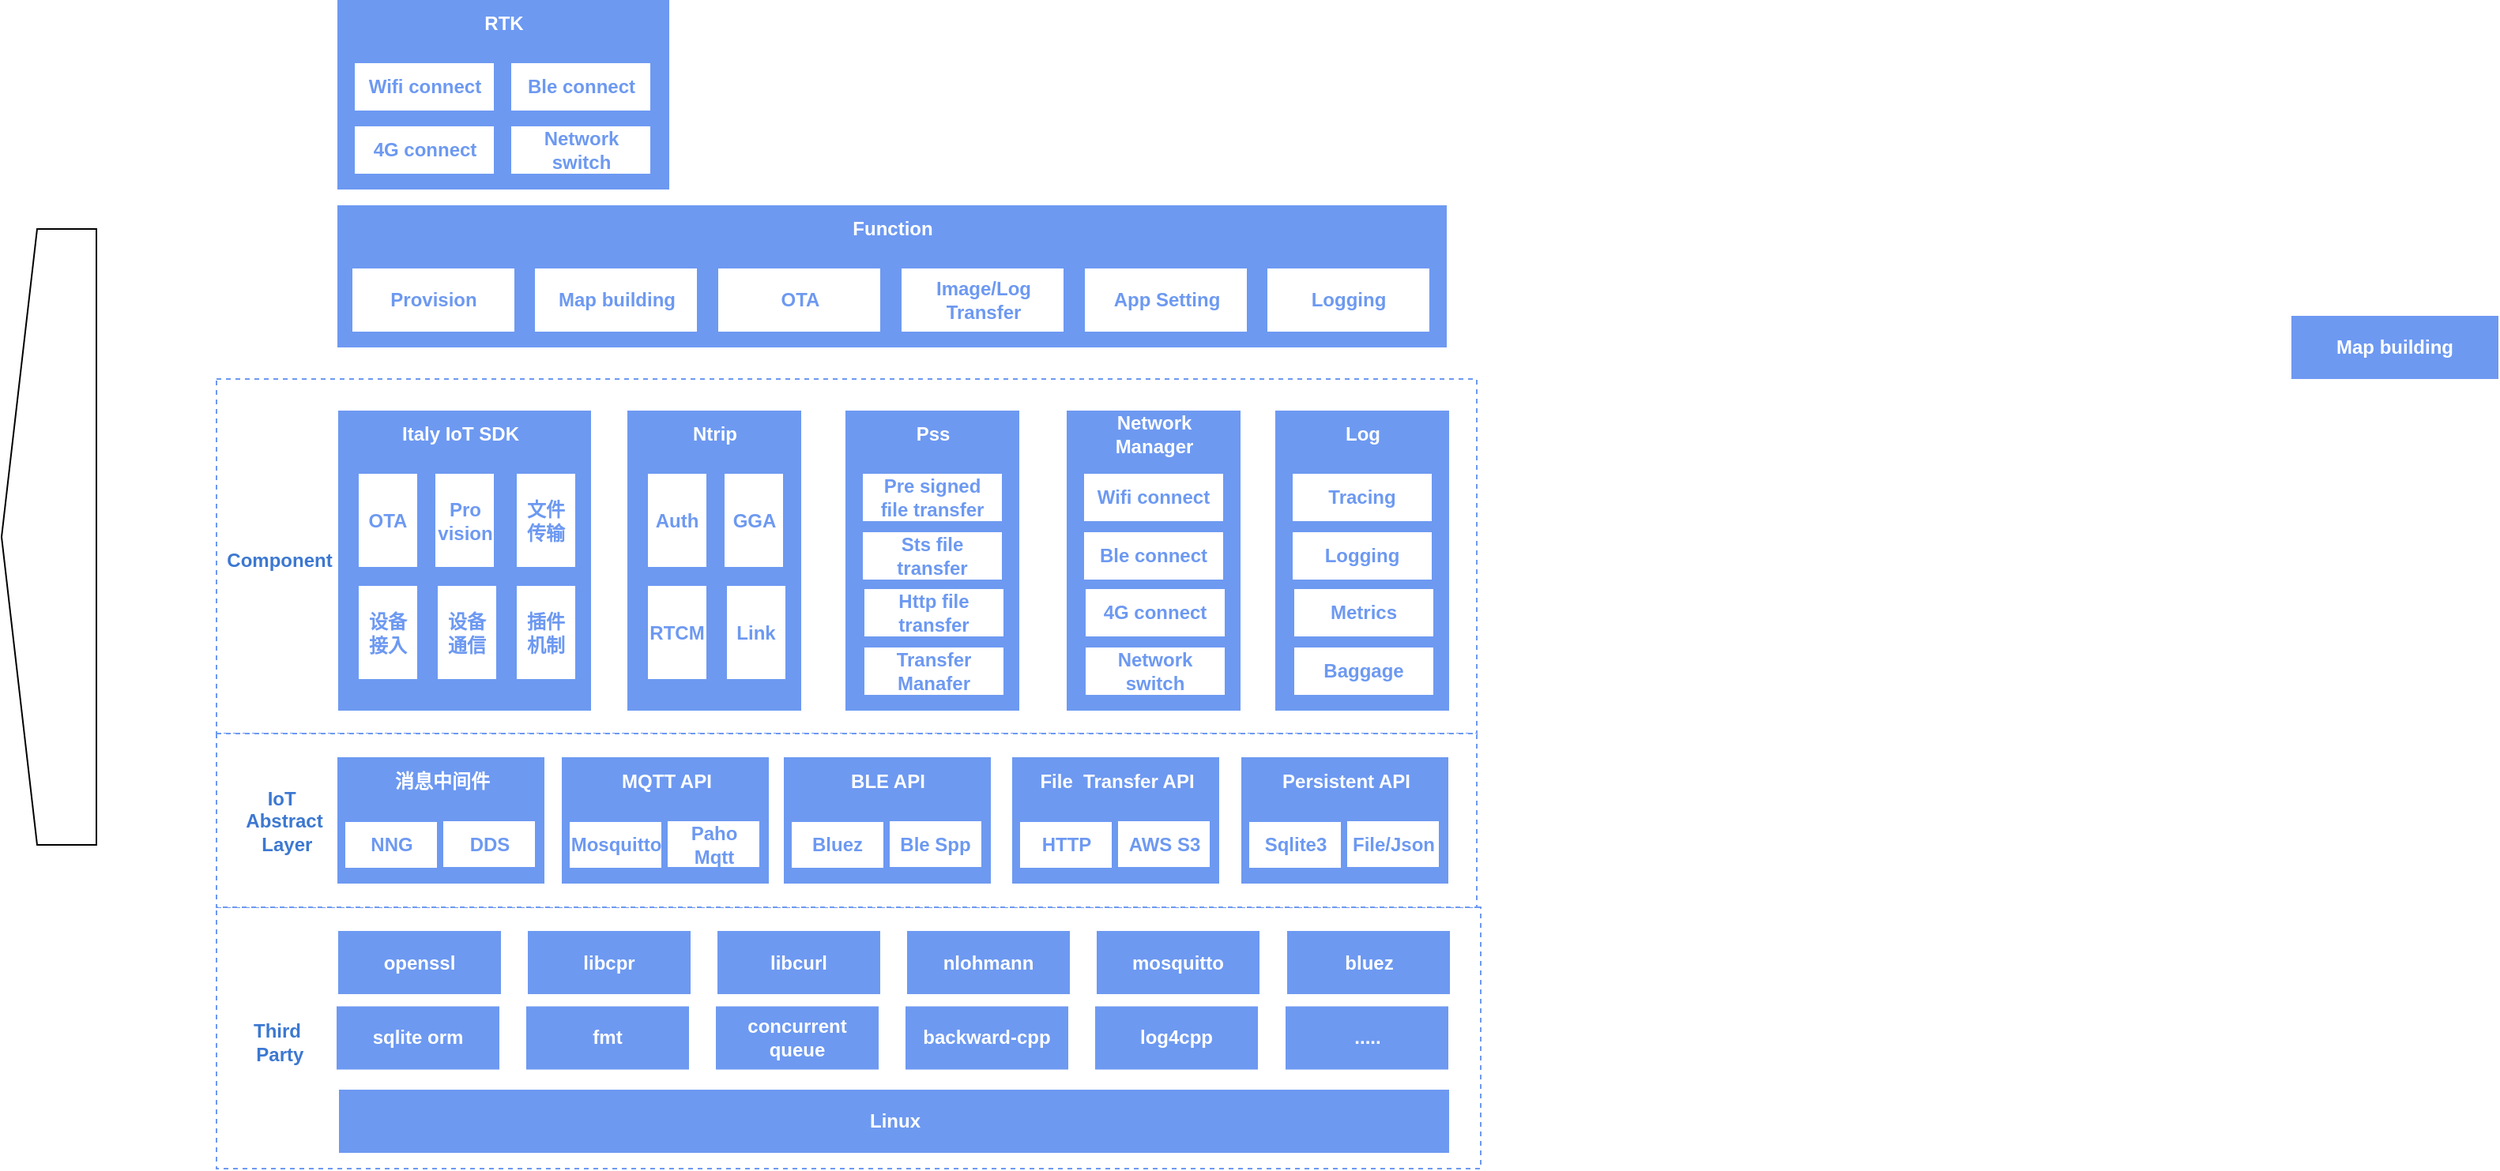 <mxfile version="24.2.5" type="github">
  <diagram name="Page-1" id="l_OiwGUTq0qdKfJkXdF_">
    <mxGraphModel dx="2349" dy="774" grid="1" gridSize="10" guides="1" tooltips="1" connect="1" arrows="1" fold="1" page="1" pageScale="1" pageWidth="980" pageHeight="1390" math="0" shadow="0">
      <root>
        <mxCell id="0" />
        <mxCell id="1" parent="0" />
        <mxCell id="LwNcviMzNNnvvnob7Xeb-73" value="" style="rounded=0;whiteSpace=wrap;html=1;dashed=1;strokeColor=#6D99F1;strokeWidth=1;" parent="1" vertex="1">
          <mxGeometry x="80" y="350" width="797.5" height="224.5" as="geometry" />
        </mxCell>
        <mxCell id="pYx0bb8y0Nwebs5ZcUZV-15" value="" style="rounded=0;whiteSpace=wrap;html=1;dashed=1;strokeColor=#6D99F1;strokeWidth=1;" vertex="1" parent="1">
          <mxGeometry x="80" y="684.5" width="800" height="165.5" as="geometry" />
        </mxCell>
        <mxCell id="LwNcviMzNNnvvnob7Xeb-115" value="" style="rounded=0;whiteSpace=wrap;html=1;dashed=1;strokeColor=#6D99F1;strokeWidth=1;" parent="1" vertex="1">
          <mxGeometry x="80" y="574.5" width="797.5" height="110" as="geometry" />
        </mxCell>
        <mxCell id="LwNcviMzNNnvvnob7Xeb-47" value="" style="shape=offPageConnector;whiteSpace=wrap;html=1;rotation=90;" parent="1" vertex="1">
          <mxGeometry x="-221" y="420" width="390" height="60" as="geometry" />
        </mxCell>
        <mxCell id="LwNcviMzNNnvvnob7Xeb-116" value="IoT&amp;nbsp;&lt;div&gt;Abstract&lt;/div&gt;&lt;div&gt;&amp;nbsp;Layer&lt;/div&gt;" style="text;html=1;align=center;verticalAlign=middle;whiteSpace=wrap;rounded=0;fontStyle=1;fontColor=#3C78D1;" parent="1" vertex="1">
          <mxGeometry x="87.5" y="576.75" width="70" height="105.5" as="geometry" />
        </mxCell>
        <mxCell id="LwNcviMzNNnvvnob7Xeb-117" value="Component" style="text;html=1;align=center;verticalAlign=middle;whiteSpace=wrap;rounded=0;fontStyle=1;fontColor=#3C78D1;" parent="1" vertex="1">
          <mxGeometry x="80" y="350" width="80" height="230" as="geometry" />
        </mxCell>
        <mxCell id="LwNcviMzNNnvvnob7Xeb-168" value="" style="rounded=0;whiteSpace=wrap;html=1;fillColor=#6D99F1;strokeColor=none;" parent="1" vertex="1">
          <mxGeometry x="156.5" y="589.5" width="131" height="80" as="geometry" />
        </mxCell>
        <mxCell id="LwNcviMzNNnvvnob7Xeb-170" value="消息中间件" style="text;html=1;strokeColor=none;fillColor=none;align=center;verticalAlign=middle;whiteSpace=wrap;rounded=0;fontColor=#FFFFFF;fontStyle=1;movable=1;resizable=1;rotatable=1;deletable=1;editable=1;locked=0;connectable=1;" parent="1" vertex="1">
          <mxGeometry x="157.5" y="589.5" width="130" height="30" as="geometry" />
        </mxCell>
        <mxCell id="LwNcviMzNNnvvnob7Xeb-172" value="NNG" style="rounded=0;whiteSpace=wrap;html=1;strokeColor=none;fontColor=#6D99F1;fontStyle=1" parent="1" vertex="1">
          <mxGeometry x="161.5" y="630.5" width="58" height="29" as="geometry" />
        </mxCell>
        <mxCell id="LwNcviMzNNnvvnob7Xeb-192" value="DDS" style="rounded=0;whiteSpace=wrap;html=1;strokeColor=none;fontColor=#6D99F1;fontStyle=1" parent="1" vertex="1">
          <mxGeometry x="223.5" y="630" width="58" height="29" as="geometry" />
        </mxCell>
        <mxCell id="LwNcviMzNNnvvnob7Xeb-194" value="" style="rounded=0;whiteSpace=wrap;html=1;fillColor=#6D99F1;strokeColor=none;" parent="1" vertex="1">
          <mxGeometry x="298.5" y="589.5" width="131" height="80" as="geometry" />
        </mxCell>
        <mxCell id="LwNcviMzNNnvvnob7Xeb-195" value="MQTT API" style="text;html=1;strokeColor=none;fillColor=none;align=center;verticalAlign=middle;whiteSpace=wrap;rounded=0;fontColor=#FFFFFF;fontStyle=1;movable=1;resizable=1;rotatable=1;deletable=1;editable=1;locked=0;connectable=1;" parent="1" vertex="1">
          <mxGeometry x="299.5" y="589.5" width="130" height="30" as="geometry" />
        </mxCell>
        <mxCell id="LwNcviMzNNnvvnob7Xeb-196" value="Mosquitto" style="rounded=0;whiteSpace=wrap;html=1;strokeColor=none;fontColor=#6D99F1;fontStyle=1" parent="1" vertex="1">
          <mxGeometry x="303.5" y="630.5" width="58" height="29" as="geometry" />
        </mxCell>
        <mxCell id="LwNcviMzNNnvvnob7Xeb-197" value="Paho Mqtt" style="rounded=0;whiteSpace=wrap;html=1;strokeColor=none;fontColor=#6D99F1;fontStyle=1" parent="1" vertex="1">
          <mxGeometry x="365.5" y="630" width="58" height="29" as="geometry" />
        </mxCell>
        <mxCell id="LwNcviMzNNnvvnob7Xeb-198" value="" style="rounded=0;whiteSpace=wrap;html=1;fillColor=#6D99F1;strokeColor=none;" parent="1" vertex="1">
          <mxGeometry x="439" y="589.5" width="131" height="80" as="geometry" />
        </mxCell>
        <mxCell id="LwNcviMzNNnvvnob7Xeb-199" value="BLE API" style="text;html=1;strokeColor=none;fillColor=none;align=center;verticalAlign=middle;whiteSpace=wrap;rounded=0;fontColor=#FFFFFF;fontStyle=1;movable=1;resizable=1;rotatable=1;deletable=1;editable=1;locked=0;connectable=1;" parent="1" vertex="1">
          <mxGeometry x="440" y="589.5" width="130" height="30" as="geometry" />
        </mxCell>
        <mxCell id="LwNcviMzNNnvvnob7Xeb-200" value="Bluez" style="rounded=0;whiteSpace=wrap;html=1;strokeColor=none;fontColor=#6D99F1;fontStyle=1" parent="1" vertex="1">
          <mxGeometry x="444" y="630.5" width="58" height="29" as="geometry" />
        </mxCell>
        <mxCell id="LwNcviMzNNnvvnob7Xeb-201" value="Ble Spp" style="rounded=0;whiteSpace=wrap;html=1;strokeColor=none;fontColor=#6D99F1;fontStyle=1" parent="1" vertex="1">
          <mxGeometry x="506" y="630" width="58" height="29" as="geometry" />
        </mxCell>
        <mxCell id="LwNcviMzNNnvvnob7Xeb-202" value="" style="rounded=0;whiteSpace=wrap;html=1;fillColor=#6D99F1;strokeColor=none;" parent="1" vertex="1">
          <mxGeometry x="583.5" y="589.5" width="131" height="80" as="geometry" />
        </mxCell>
        <mxCell id="LwNcviMzNNnvvnob7Xeb-203" value="File&amp;nbsp; Transfer API" style="text;html=1;strokeColor=none;fillColor=none;align=center;verticalAlign=middle;whiteSpace=wrap;rounded=0;fontColor=#FFFFFF;fontStyle=1;movable=1;resizable=1;rotatable=1;deletable=1;editable=1;locked=0;connectable=1;" parent="1" vertex="1">
          <mxGeometry x="584.5" y="589.5" width="130" height="30" as="geometry" />
        </mxCell>
        <mxCell id="LwNcviMzNNnvvnob7Xeb-204" value="HTTP" style="rounded=0;whiteSpace=wrap;html=1;strokeColor=none;fontColor=#6D99F1;fontStyle=1" parent="1" vertex="1">
          <mxGeometry x="588.5" y="630.5" width="58" height="29" as="geometry" />
        </mxCell>
        <mxCell id="LwNcviMzNNnvvnob7Xeb-205" value="AWS S3" style="rounded=0;whiteSpace=wrap;html=1;strokeColor=none;fontColor=#6D99F1;fontStyle=1" parent="1" vertex="1">
          <mxGeometry x="650.5" y="630" width="58" height="29" as="geometry" />
        </mxCell>
        <mxCell id="LwNcviMzNNnvvnob7Xeb-206" value="" style="rounded=0;whiteSpace=wrap;html=1;fillColor=#6D99F1;strokeColor=none;" parent="1" vertex="1">
          <mxGeometry x="728.5" y="589.5" width="131" height="80" as="geometry" />
        </mxCell>
        <mxCell id="LwNcviMzNNnvvnob7Xeb-207" value="Persistent API" style="text;html=1;strokeColor=none;fillColor=none;align=center;verticalAlign=middle;whiteSpace=wrap;rounded=0;fontColor=#FFFFFF;fontStyle=1;movable=1;resizable=1;rotatable=1;deletable=1;editable=1;locked=0;connectable=1;" parent="1" vertex="1">
          <mxGeometry x="729.5" y="589.5" width="130" height="30" as="geometry" />
        </mxCell>
        <mxCell id="LwNcviMzNNnvvnob7Xeb-208" value="Sqlite3" style="rounded=0;whiteSpace=wrap;html=1;strokeColor=none;fontColor=#6D99F1;fontStyle=1" parent="1" vertex="1">
          <mxGeometry x="733.5" y="630.5" width="58" height="29" as="geometry" />
        </mxCell>
        <mxCell id="LwNcviMzNNnvvnob7Xeb-209" value="File/Json" style="rounded=0;whiteSpace=wrap;html=1;strokeColor=none;fontColor=#6D99F1;fontStyle=1" parent="1" vertex="1">
          <mxGeometry x="795.5" y="630" width="58" height="29" as="geometry" />
        </mxCell>
        <mxCell id="pYx0bb8y0Nwebs5ZcUZV-1" value="&lt;font color=&quot;#ffffff&quot;&gt;&lt;b&gt;openssl&lt;/b&gt;&lt;/font&gt;" style="rounded=0;whiteSpace=wrap;html=1;fillColor=#6D99F1;strokeColor=none;" vertex="1" parent="1">
          <mxGeometry x="157" y="699.5" width="103" height="40" as="geometry" />
        </mxCell>
        <mxCell id="pYx0bb8y0Nwebs5ZcUZV-17" value="Third&lt;div&gt;&amp;nbsp;Party&lt;/div&gt;" style="text;html=1;align=center;verticalAlign=middle;whiteSpace=wrap;rounded=0;fontStyle=1;fontColor=#3C78D1;" vertex="1" parent="1">
          <mxGeometry x="80" y="690" width="76.5" height="160" as="geometry" />
        </mxCell>
        <mxCell id="pYx0bb8y0Nwebs5ZcUZV-37" value="" style="group" vertex="1" connectable="0" parent="1">
          <mxGeometry x="157" y="370" width="160" height="190" as="geometry" />
        </mxCell>
        <mxCell id="LwNcviMzNNnvvnob7Xeb-74" value="" style="rounded=0;whiteSpace=wrap;html=1;fillColor=#6D99F1;strokeColor=none;" parent="pYx0bb8y0Nwebs5ZcUZV-37" vertex="1">
          <mxGeometry width="160" height="190" as="geometry" />
        </mxCell>
        <mxCell id="LwNcviMzNNnvvnob7Xeb-72" value="Italy IoT SDK" style="text;html=1;strokeColor=none;fillColor=none;align=center;verticalAlign=middle;whiteSpace=wrap;rounded=0;fontColor=#6d99f1;fontStyle=1;movable=1;resizable=1;rotatable=1;deletable=1;editable=1;locked=0;connectable=1;" parent="pYx0bb8y0Nwebs5ZcUZV-37" vertex="1">
          <mxGeometry x="18.5" y="40" width="95" height="30" as="geometry" />
        </mxCell>
        <mxCell id="LwNcviMzNNnvvnob7Xeb-75" value="设备接入" style="rounded=0;whiteSpace=wrap;html=1;strokeColor=none;fontColor=#6D99F1;fontStyle=1" parent="pYx0bb8y0Nwebs5ZcUZV-37" vertex="1">
          <mxGeometry x="13" y="111" width="37" height="59" as="geometry" />
        </mxCell>
        <mxCell id="LwNcviMzNNnvvnob7Xeb-76" value="Italy IoT SDK" style="text;html=1;strokeColor=none;fillColor=none;align=center;verticalAlign=middle;whiteSpace=wrap;rounded=0;fontColor=#FFFFFF;fontStyle=1;movable=1;resizable=1;rotatable=1;deletable=1;editable=1;locked=0;connectable=1;" parent="pYx0bb8y0Nwebs5ZcUZV-37" vertex="1">
          <mxGeometry x="30" width="95" height="30" as="geometry" />
        </mxCell>
        <mxCell id="LwNcviMzNNnvvnob7Xeb-78" value="设备通信" style="rounded=0;whiteSpace=wrap;html=1;strokeColor=none;fontColor=#6D99F1;fontStyle=1" parent="pYx0bb8y0Nwebs5ZcUZV-37" vertex="1">
          <mxGeometry x="63" y="111" width="37" height="59" as="geometry" />
        </mxCell>
        <mxCell id="LwNcviMzNNnvvnob7Xeb-79" value="插件机制" style="rounded=0;whiteSpace=wrap;html=1;strokeColor=none;fontColor=#6D99F1;fontStyle=1" parent="pYx0bb8y0Nwebs5ZcUZV-37" vertex="1">
          <mxGeometry x="113" y="111" width="37" height="59" as="geometry" />
        </mxCell>
        <mxCell id="LwNcviMzNNnvvnob7Xeb-80" value="OTA" style="rounded=0;whiteSpace=wrap;html=1;strokeColor=none;fontColor=#6D99F1;fontStyle=1" parent="pYx0bb8y0Nwebs5ZcUZV-37" vertex="1">
          <mxGeometry x="13" y="40" width="37" height="59" as="geometry" />
        </mxCell>
        <mxCell id="LwNcviMzNNnvvnob7Xeb-81" value="Pro&lt;div&gt;vision&lt;/div&gt;" style="rounded=0;whiteSpace=wrap;html=1;strokeColor=none;fontColor=#6D99F1;fontStyle=1" parent="pYx0bb8y0Nwebs5ZcUZV-37" vertex="1">
          <mxGeometry x="61.5" y="40" width="37" height="59" as="geometry" />
        </mxCell>
        <mxCell id="LwNcviMzNNnvvnob7Xeb-82" value="文件传输" style="rounded=0;whiteSpace=wrap;html=1;strokeColor=none;fontColor=#6D99F1;fontStyle=1" parent="pYx0bb8y0Nwebs5ZcUZV-37" vertex="1">
          <mxGeometry x="113" y="40" width="37" height="59" as="geometry" />
        </mxCell>
        <mxCell id="pYx0bb8y0Nwebs5ZcUZV-38" value="" style="group" vertex="1" connectable="0" parent="1">
          <mxGeometry x="340" y="370" width="110" height="190" as="geometry" />
        </mxCell>
        <mxCell id="LwNcviMzNNnvvnob7Xeb-83" value="" style="rounded=0;whiteSpace=wrap;html=1;fillColor=#6D99F1;strokeColor=none;" parent="pYx0bb8y0Nwebs5ZcUZV-38" vertex="1">
          <mxGeometry width="110" height="190" as="geometry" />
        </mxCell>
        <mxCell id="LwNcviMzNNnvvnob7Xeb-84" value="RTCM" style="rounded=0;whiteSpace=wrap;html=1;strokeColor=none;fontColor=#6D99F1;fontStyle=1" parent="pYx0bb8y0Nwebs5ZcUZV-38" vertex="1">
          <mxGeometry x="13" y="111" width="37" height="59" as="geometry" />
        </mxCell>
        <mxCell id="LwNcviMzNNnvvnob7Xeb-85" value="Ntrip" style="text;html=1;strokeColor=none;fillColor=none;align=center;verticalAlign=middle;whiteSpace=wrap;rounded=0;fontColor=#FFFFFF;fontStyle=1;movable=1;resizable=1;rotatable=1;deletable=1;editable=1;locked=0;connectable=1;" parent="pYx0bb8y0Nwebs5ZcUZV-38" vertex="1">
          <mxGeometry x="7.5" width="95" height="30" as="geometry" />
        </mxCell>
        <mxCell id="LwNcviMzNNnvvnob7Xeb-86" value="Link" style="rounded=0;whiteSpace=wrap;html=1;strokeColor=none;fontColor=#6D99F1;fontStyle=1" parent="pYx0bb8y0Nwebs5ZcUZV-38" vertex="1">
          <mxGeometry x="63" y="111" width="37" height="59" as="geometry" />
        </mxCell>
        <mxCell id="LwNcviMzNNnvvnob7Xeb-88" value="Auth" style="rounded=0;whiteSpace=wrap;html=1;strokeColor=none;fontColor=#6D99F1;fontStyle=1" parent="pYx0bb8y0Nwebs5ZcUZV-38" vertex="1">
          <mxGeometry x="13" y="40" width="37" height="59" as="geometry" />
        </mxCell>
        <mxCell id="LwNcviMzNNnvvnob7Xeb-89" value="GGA" style="rounded=0;whiteSpace=wrap;html=1;strokeColor=none;fontColor=#6D99F1;fontStyle=1" parent="pYx0bb8y0Nwebs5ZcUZV-38" vertex="1">
          <mxGeometry x="61.5" y="40" width="37" height="59" as="geometry" />
        </mxCell>
        <mxCell id="pYx0bb8y0Nwebs5ZcUZV-39" value="" style="group" vertex="1" connectable="0" parent="1">
          <mxGeometry x="478" y="370" width="110" height="190" as="geometry" />
        </mxCell>
        <mxCell id="LwNcviMzNNnvvnob7Xeb-97" value="" style="rounded=0;whiteSpace=wrap;html=1;fillColor=#6D99F1;strokeColor=none;" parent="pYx0bb8y0Nwebs5ZcUZV-39" vertex="1">
          <mxGeometry width="110" height="190" as="geometry" />
        </mxCell>
        <mxCell id="LwNcviMzNNnvvnob7Xeb-98" value="Http file&lt;div&gt;transfer&lt;/div&gt;" style="rounded=0;whiteSpace=wrap;html=1;strokeColor=none;fontColor=#6D99F1;fontStyle=1" parent="pYx0bb8y0Nwebs5ZcUZV-39" vertex="1">
          <mxGeometry x="12" y="113" width="88" height="30" as="geometry" />
        </mxCell>
        <mxCell id="LwNcviMzNNnvvnob7Xeb-99" value="Pss" style="text;html=1;strokeColor=none;fillColor=none;align=center;verticalAlign=middle;whiteSpace=wrap;rounded=0;fontColor=#FFFFFF;fontStyle=1;movable=1;resizable=1;rotatable=1;deletable=1;editable=1;locked=0;connectable=1;" parent="pYx0bb8y0Nwebs5ZcUZV-39" vertex="1">
          <mxGeometry x="7.5" width="95" height="30" as="geometry" />
        </mxCell>
        <mxCell id="pYx0bb8y0Nwebs5ZcUZV-21" value="Sts file&lt;div&gt;transfer&lt;/div&gt;" style="rounded=0;whiteSpace=wrap;html=1;strokeColor=none;fontColor=#6D99F1;fontStyle=1" vertex="1" parent="pYx0bb8y0Nwebs5ZcUZV-39">
          <mxGeometry x="11" y="77" width="88" height="30" as="geometry" />
        </mxCell>
        <mxCell id="pYx0bb8y0Nwebs5ZcUZV-22" value="Pre signed&lt;div&gt;file transfer&lt;/div&gt;" style="rounded=0;whiteSpace=wrap;html=1;strokeColor=none;fontColor=#6D99F1;fontStyle=1" vertex="1" parent="pYx0bb8y0Nwebs5ZcUZV-39">
          <mxGeometry x="11" y="40" width="88" height="30" as="geometry" />
        </mxCell>
        <mxCell id="pYx0bb8y0Nwebs5ZcUZV-24" value="Transfer&lt;div&gt;Manafer&lt;/div&gt;" style="rounded=0;whiteSpace=wrap;html=1;strokeColor=none;fontColor=#6D99F1;fontStyle=1" vertex="1" parent="pYx0bb8y0Nwebs5ZcUZV-39">
          <mxGeometry x="12" y="150" width="88" height="30" as="geometry" />
        </mxCell>
        <mxCell id="pYx0bb8y0Nwebs5ZcUZV-40" value="" style="group" vertex="1" connectable="0" parent="1">
          <mxGeometry x="618" y="370" width="110" height="190" as="geometry" />
        </mxCell>
        <mxCell id="pYx0bb8y0Nwebs5ZcUZV-25" value="" style="rounded=0;whiteSpace=wrap;html=1;fillColor=#6D99F1;strokeColor=none;" vertex="1" parent="pYx0bb8y0Nwebs5ZcUZV-40">
          <mxGeometry width="110" height="190" as="geometry" />
        </mxCell>
        <mxCell id="pYx0bb8y0Nwebs5ZcUZV-26" value="4G connect" style="rounded=0;whiteSpace=wrap;html=1;strokeColor=none;fontColor=#6D99F1;fontStyle=1" vertex="1" parent="pYx0bb8y0Nwebs5ZcUZV-40">
          <mxGeometry x="12" y="113" width="88" height="30" as="geometry" />
        </mxCell>
        <mxCell id="pYx0bb8y0Nwebs5ZcUZV-27" value="Network Manager" style="text;html=1;strokeColor=none;fillColor=none;align=center;verticalAlign=middle;whiteSpace=wrap;rounded=0;fontColor=#FFFFFF;fontStyle=1;movable=1;resizable=1;rotatable=1;deletable=1;editable=1;locked=0;connectable=1;" vertex="1" parent="pYx0bb8y0Nwebs5ZcUZV-40">
          <mxGeometry x="7.5" width="95" height="30" as="geometry" />
        </mxCell>
        <mxCell id="pYx0bb8y0Nwebs5ZcUZV-28" value="Ble connect" style="rounded=0;whiteSpace=wrap;html=1;strokeColor=none;fontColor=#6D99F1;fontStyle=1" vertex="1" parent="pYx0bb8y0Nwebs5ZcUZV-40">
          <mxGeometry x="11" y="77" width="88" height="30" as="geometry" />
        </mxCell>
        <mxCell id="pYx0bb8y0Nwebs5ZcUZV-29" value="Wifi connect" style="rounded=0;whiteSpace=wrap;html=1;strokeColor=none;fontColor=#6D99F1;fontStyle=1" vertex="1" parent="pYx0bb8y0Nwebs5ZcUZV-40">
          <mxGeometry x="11" y="40" width="88" height="30" as="geometry" />
        </mxCell>
        <mxCell id="pYx0bb8y0Nwebs5ZcUZV-30" value="Network switch" style="rounded=0;whiteSpace=wrap;html=1;strokeColor=none;fontColor=#6D99F1;fontStyle=1" vertex="1" parent="pYx0bb8y0Nwebs5ZcUZV-40">
          <mxGeometry x="12" y="150" width="88" height="30" as="geometry" />
        </mxCell>
        <mxCell id="pYx0bb8y0Nwebs5ZcUZV-31" value="" style="rounded=0;whiteSpace=wrap;html=1;fillColor=#6D99F1;strokeColor=none;container=0;" vertex="1" parent="1">
          <mxGeometry x="750" y="370" width="110" height="190" as="geometry" />
        </mxCell>
        <mxCell id="pYx0bb8y0Nwebs5ZcUZV-32" value="Metrics" style="rounded=0;whiteSpace=wrap;html=1;strokeColor=none;fontColor=#6D99F1;fontStyle=1;container=0;" vertex="1" parent="1">
          <mxGeometry x="762" y="483" width="88" height="30" as="geometry" />
        </mxCell>
        <mxCell id="pYx0bb8y0Nwebs5ZcUZV-33" value="Log" style="text;html=1;strokeColor=none;fillColor=none;align=center;verticalAlign=middle;whiteSpace=wrap;rounded=0;fontColor=#FFFFFF;fontStyle=1;movable=1;resizable=1;rotatable=1;deletable=1;editable=1;locked=0;connectable=1;container=0;" vertex="1" parent="1">
          <mxGeometry x="757.5" y="370" width="95" height="30" as="geometry" />
        </mxCell>
        <mxCell id="pYx0bb8y0Nwebs5ZcUZV-34" value="Logging" style="rounded=0;whiteSpace=wrap;html=1;strokeColor=none;fontColor=#6D99F1;fontStyle=1;container=0;" vertex="1" parent="1">
          <mxGeometry x="761" y="447" width="88" height="30" as="geometry" />
        </mxCell>
        <mxCell id="pYx0bb8y0Nwebs5ZcUZV-35" value="Tracing" style="rounded=0;whiteSpace=wrap;html=1;strokeColor=none;fontColor=#6D99F1;fontStyle=1;container=0;" vertex="1" parent="1">
          <mxGeometry x="761" y="410" width="88" height="30" as="geometry" />
        </mxCell>
        <mxCell id="pYx0bb8y0Nwebs5ZcUZV-36" value="Baggage" style="rounded=0;whiteSpace=wrap;html=1;strokeColor=none;fontColor=#6D99F1;fontStyle=1;container=0;" vertex="1" parent="1">
          <mxGeometry x="762" y="520" width="88" height="30" as="geometry" />
        </mxCell>
        <mxCell id="pYx0bb8y0Nwebs5ZcUZV-43" value="" style="rounded=0;whiteSpace=wrap;html=1;fillColor=#6D99F1;strokeColor=none;" vertex="1" parent="1">
          <mxGeometry x="156.5" y="240" width="702" height="90" as="geometry" />
        </mxCell>
        <mxCell id="pYx0bb8y0Nwebs5ZcUZV-46" value="&lt;font color=&quot;#ffffff&quot;&gt;&lt;b&gt;Map building&lt;/b&gt;&lt;/font&gt;" style="rounded=0;whiteSpace=wrap;html=1;fillColor=#6D99F1;strokeColor=none;" vertex="1" parent="1">
          <mxGeometry x="1393" y="310" width="131" height="40" as="geometry" />
        </mxCell>
        <mxCell id="pYx0bb8y0Nwebs5ZcUZV-47" value="Provision" style="rounded=0;whiteSpace=wrap;html=1;strokeColor=none;fontColor=#6D99F1;fontStyle=1;container=0;" vertex="1" parent="1">
          <mxGeometry x="166" y="280" width="102.5" height="40" as="geometry" />
        </mxCell>
        <mxCell id="pYx0bb8y0Nwebs5ZcUZV-49" value="Map building" style="rounded=0;whiteSpace=wrap;html=1;strokeColor=none;fontColor=#6D99F1;fontStyle=1;container=0;" vertex="1" parent="1">
          <mxGeometry x="281.5" y="280" width="102.5" height="40" as="geometry" />
        </mxCell>
        <mxCell id="pYx0bb8y0Nwebs5ZcUZV-50" value="OTA" style="rounded=0;whiteSpace=wrap;html=1;strokeColor=none;fontColor=#6D99F1;fontStyle=1;container=0;" vertex="1" parent="1">
          <mxGeometry x="397.5" y="280" width="102.5" height="40" as="geometry" />
        </mxCell>
        <mxCell id="pYx0bb8y0Nwebs5ZcUZV-51" value="Image/Log Transfer" style="rounded=0;whiteSpace=wrap;html=1;strokeColor=none;fontColor=#6D99F1;fontStyle=1;container=0;" vertex="1" parent="1">
          <mxGeometry x="513.5" y="280" width="102.5" height="40" as="geometry" />
        </mxCell>
        <mxCell id="pYx0bb8y0Nwebs5ZcUZV-52" value="App Setting" style="rounded=0;whiteSpace=wrap;html=1;strokeColor=none;fontColor=#6D99F1;fontStyle=1;container=0;" vertex="1" parent="1">
          <mxGeometry x="629.5" y="280" width="102.5" height="40" as="geometry" />
        </mxCell>
        <mxCell id="pYx0bb8y0Nwebs5ZcUZV-54" value="Logging" style="rounded=0;whiteSpace=wrap;html=1;strokeColor=none;fontColor=#6D99F1;fontStyle=1;container=0;" vertex="1" parent="1">
          <mxGeometry x="745" y="280" width="102.5" height="40" as="geometry" />
        </mxCell>
        <mxCell id="pYx0bb8y0Nwebs5ZcUZV-62" value="Function" style="text;html=1;strokeColor=none;fillColor=none;align=center;verticalAlign=middle;whiteSpace=wrap;rounded=0;fontColor=#FFFFFF;fontStyle=1;movable=1;resizable=1;rotatable=1;deletable=1;editable=1;locked=0;connectable=1;container=0;" vertex="1" parent="1">
          <mxGeometry x="156.5" y="240" width="702" height="30" as="geometry" />
        </mxCell>
        <mxCell id="pYx0bb8y0Nwebs5ZcUZV-64" value="" style="rounded=0;whiteSpace=wrap;html=1;fillColor=#6D99F1;strokeColor=none;container=0;" vertex="1" parent="1">
          <mxGeometry x="156.5" y="110" width="210" height="120" as="geometry" />
        </mxCell>
        <mxCell id="pYx0bb8y0Nwebs5ZcUZV-65" value="4G connect" style="rounded=0;whiteSpace=wrap;html=1;strokeColor=none;fontColor=#6D99F1;fontStyle=1;container=0;" vertex="1" parent="1">
          <mxGeometry x="167.5" y="190" width="88" height="30" as="geometry" />
        </mxCell>
        <mxCell id="pYx0bb8y0Nwebs5ZcUZV-66" value="RTK" style="text;html=1;strokeColor=none;fillColor=none;align=center;verticalAlign=middle;whiteSpace=wrap;rounded=0;fontColor=#FFFFFF;fontStyle=1;movable=1;resizable=1;rotatable=1;deletable=1;editable=1;locked=0;connectable=1;container=0;" vertex="1" parent="1">
          <mxGeometry x="156.5" y="110" width="210" height="30" as="geometry" />
        </mxCell>
        <mxCell id="pYx0bb8y0Nwebs5ZcUZV-67" value="Ble connect" style="rounded=0;whiteSpace=wrap;html=1;strokeColor=none;fontColor=#6D99F1;fontStyle=1;container=0;" vertex="1" parent="1">
          <mxGeometry x="266.5" y="150" width="88" height="30" as="geometry" />
        </mxCell>
        <mxCell id="pYx0bb8y0Nwebs5ZcUZV-68" value="Wifi connect" style="rounded=0;whiteSpace=wrap;html=1;strokeColor=none;fontColor=#6D99F1;fontStyle=1;container=0;" vertex="1" parent="1">
          <mxGeometry x="167.5" y="150" width="88" height="30" as="geometry" />
        </mxCell>
        <mxCell id="pYx0bb8y0Nwebs5ZcUZV-69" value="Network switch" style="rounded=0;whiteSpace=wrap;html=1;strokeColor=none;fontColor=#6D99F1;fontStyle=1;container=0;" vertex="1" parent="1">
          <mxGeometry x="266.5" y="190" width="88" height="30" as="geometry" />
        </mxCell>
        <mxCell id="pYx0bb8y0Nwebs5ZcUZV-72" value="&lt;font color=&quot;#ffffff&quot;&gt;&lt;b&gt;Linux&lt;/b&gt;&lt;/font&gt;" style="rounded=0;whiteSpace=wrap;html=1;fillColor=#6D99F1;strokeColor=none;" vertex="1" parent="1">
          <mxGeometry x="157.5" y="800" width="702.5" height="40" as="geometry" />
        </mxCell>
        <mxCell id="pYx0bb8y0Nwebs5ZcUZV-89" value="&lt;b style=&quot;border-color: var(--border-color); color: rgb(255, 255, 255);&quot;&gt;libcpr&lt;/b&gt;" style="rounded=0;whiteSpace=wrap;html=1;fillColor=#6D99F1;strokeColor=none;" vertex="1" parent="1">
          <mxGeometry x="277" y="699.5" width="103" height="40" as="geometry" />
        </mxCell>
        <mxCell id="pYx0bb8y0Nwebs5ZcUZV-90" value="&lt;b style=&quot;border-color: var(--border-color); color: rgb(255, 255, 255);&quot;&gt;libcurl&lt;/b&gt;" style="rounded=0;whiteSpace=wrap;html=1;fillColor=#6D99F1;strokeColor=none;" vertex="1" parent="1">
          <mxGeometry x="397" y="699.5" width="103" height="40" as="geometry" />
        </mxCell>
        <mxCell id="pYx0bb8y0Nwebs5ZcUZV-91" value="&lt;b style=&quot;border-color: var(--border-color); color: rgb(255, 255, 255);&quot;&gt;nlohmann&lt;/b&gt;" style="rounded=0;whiteSpace=wrap;html=1;fillColor=#6D99F1;strokeColor=none;" vertex="1" parent="1">
          <mxGeometry x="517" y="699.5" width="103" height="40" as="geometry" />
        </mxCell>
        <mxCell id="pYx0bb8y0Nwebs5ZcUZV-92" value="&lt;b style=&quot;border-color: var(--border-color); color: rgb(255, 255, 255);&quot;&gt;mosquitto&lt;/b&gt;" style="rounded=0;whiteSpace=wrap;html=1;fillColor=#6D99F1;strokeColor=none;" vertex="1" parent="1">
          <mxGeometry x="637" y="699.5" width="103" height="40" as="geometry" />
        </mxCell>
        <mxCell id="pYx0bb8y0Nwebs5ZcUZV-93" value="&lt;b style=&quot;border-color: var(--border-color); color: rgb(255, 255, 255);&quot;&gt;bluez&lt;/b&gt;" style="rounded=0;whiteSpace=wrap;html=1;fillColor=#6D99F1;strokeColor=none;" vertex="1" parent="1">
          <mxGeometry x="757.5" y="699.5" width="103" height="40" as="geometry" />
        </mxCell>
        <mxCell id="pYx0bb8y0Nwebs5ZcUZV-94" value="&lt;b style=&quot;border-color: var(--border-color); color: rgb(255, 255, 255);&quot;&gt;sqlite orm&lt;/b&gt;" style="rounded=0;whiteSpace=wrap;html=1;fillColor=#6D99F1;strokeColor=none;" vertex="1" parent="1">
          <mxGeometry x="156" y="747.25" width="103" height="40" as="geometry" />
        </mxCell>
        <mxCell id="pYx0bb8y0Nwebs5ZcUZV-95" value="&lt;b style=&quot;border-color: var(--border-color); color: rgb(255, 255, 255);&quot;&gt;fmt&lt;/b&gt;" style="rounded=0;whiteSpace=wrap;html=1;fillColor=#6D99F1;strokeColor=none;" vertex="1" parent="1">
          <mxGeometry x="276" y="747.25" width="103" height="40" as="geometry" />
        </mxCell>
        <mxCell id="pYx0bb8y0Nwebs5ZcUZV-96" value="&lt;font style=&quot;border-color: var(--border-color);&quot; color=&quot;#ffffff&quot;&gt;&lt;b style=&quot;border-color: var(--border-color);&quot;&gt;concurrent&lt;/b&gt;&lt;/font&gt;&lt;div style=&quot;border-color: var(--border-color);&quot;&gt;&lt;font style=&quot;border-color: var(--border-color);&quot; color=&quot;#ffffff&quot;&gt;&lt;b style=&quot;border-color: var(--border-color);&quot;&gt;queue&lt;/b&gt;&lt;/font&gt;&lt;/div&gt;" style="rounded=0;whiteSpace=wrap;html=1;fillColor=#6D99F1;strokeColor=none;" vertex="1" parent="1">
          <mxGeometry x="396" y="747.25" width="103" height="40" as="geometry" />
        </mxCell>
        <mxCell id="pYx0bb8y0Nwebs5ZcUZV-97" value="&lt;b style=&quot;border-color: var(--border-color); color: rgb(255, 255, 255);&quot;&gt;backward-cpp&lt;/b&gt;" style="rounded=0;whiteSpace=wrap;html=1;fillColor=#6D99F1;strokeColor=none;" vertex="1" parent="1">
          <mxGeometry x="516" y="747.25" width="103" height="40" as="geometry" />
        </mxCell>
        <mxCell id="pYx0bb8y0Nwebs5ZcUZV-98" value="&lt;b style=&quot;border-color: var(--border-color); color: rgb(255, 255, 255);&quot;&gt;log4cpp&lt;/b&gt;" style="rounded=0;whiteSpace=wrap;html=1;fillColor=#6D99F1;strokeColor=none;" vertex="1" parent="1">
          <mxGeometry x="636" y="747.25" width="103" height="40" as="geometry" />
        </mxCell>
        <mxCell id="pYx0bb8y0Nwebs5ZcUZV-99" value="&lt;b style=&quot;border-color: var(--border-color); color: rgb(255, 255, 255);&quot;&gt;.....&lt;/b&gt;" style="rounded=0;whiteSpace=wrap;html=1;fillColor=#6D99F1;strokeColor=none;" vertex="1" parent="1">
          <mxGeometry x="756.5" y="747.25" width="103" height="40" as="geometry" />
        </mxCell>
      </root>
    </mxGraphModel>
  </diagram>
</mxfile>
